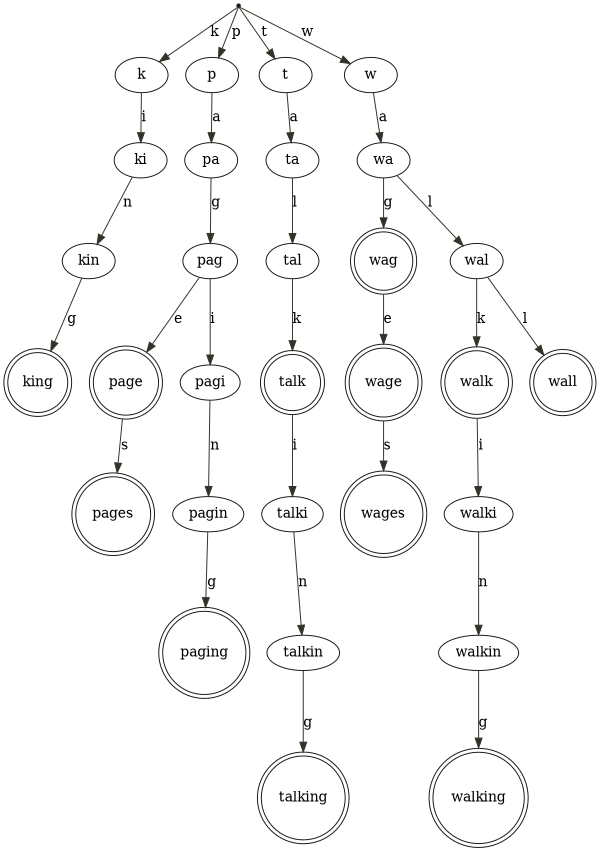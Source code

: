digraph trie {
  fixedsize=true;
  size="4,8";
  _root_[color="0.1,0.1,0.1", shape=point];
  k[color="0.1,0.1,0.1", shape=ellipse];
  ki[color="0.1,0.1,0.1", shape=ellipse];
  kin[color="0.1,0.1,0.1", shape=ellipse];
  king[color="0.1,0.1,0.1", shape=doublecircle];
  p[color="0.1,0.1,0.1", shape=ellipse];
  pa[color="0.1,0.1,0.1", shape=ellipse];
  pag[color="0.1,0.1,0.1", shape=ellipse];
  page[color="0.1,0.1,0.1", shape=doublecircle];
  pages[color="0.1,0.1,0.1", shape=doublecircle];
  pagi[color="0.1,0.1,0.1", shape=ellipse];
  pagin[color="0.1,0.1,0.1", shape=ellipse];
  paging[color="0.1,0.1,0.1", shape=doublecircle];
  t[color="0.1,0.1,0.1", shape=ellipse];
  ta[color="0.1,0.1,0.1", shape=ellipse];
  tal[color="0.1,0.1,0.1", shape=ellipse];
  talk[color="0.1,0.1,0.1", shape=doublecircle];
  talki[color="0.1,0.1,0.1", shape=ellipse];
  talkin[color="0.1,0.1,0.1", shape=ellipse];
  talking[color="0.1,0.1,0.1", shape=doublecircle];
  w[color="0.1,0.1,0.1", shape=ellipse];
  wa[color="0.1,0.1,0.1", shape=ellipse];
  wag[color="0.1,0.1,0.1", shape=doublecircle];
  wage[color="0.1,0.1,0.1", shape=doublecircle];
  wages[color="0.1,0.1,0.1", shape=doublecircle];
  wal[color="0.1,0.1,0.1", shape=ellipse];
  walk[color="0.1,0.1,0.1", shape=doublecircle];
  walki[color="0.1,0.1,0.1", shape=ellipse];
  walkin[color="0.1,0.1,0.1", shape=ellipse];
  walking[color="0.1,0.1,0.1", shape=doublecircle];
  wall[color="0.1,0.1,0.1", shape=doublecircle];
  _root_ -> k[color="0.2,0.2,0.2", label="k"];
  _root_ -> p[color="0.2,0.2,0.2", label="p"];
  _root_ -> t[color="0.2,0.2,0.2", label="t"];
  _root_ -> w[color="0.2,0.2,0.2", label="w"];
  k -> ki[color="0.2,0.2,0.2", label="i"];
  ki -> kin[color="0.2,0.2,0.2", label="n"];
  kin -> king[color="0.2,0.2,0.2", label="g"];
  p -> pa[color="0.2,0.2,0.2", label="a"];
  pa -> pag[color="0.2,0.2,0.2", label="g"];
  pag -> page[color="0.2,0.2,0.2", label="e"];
  pag -> pagi[color="0.2,0.2,0.2", label="i"];
  page -> pages[color="0.2,0.2,0.2", label="s"];
  pagi -> pagin[color="0.2,0.2,0.2", label="n"];
  pagin -> paging[color="0.2,0.2,0.2", label="g"];
  t -> ta[color="0.2,0.2,0.2", label="a"];
  ta -> tal[color="0.2,0.2,0.2", label="l"];
  tal -> talk[color="0.2,0.2,0.2", label="k"];
  talk -> talki[color="0.2,0.2,0.2", label="i"];
  talki -> talkin[color="0.2,0.2,0.2", label="n"];
  talkin -> talking[color="0.2,0.2,0.2", label="g"];
  w -> wa[color="0.2,0.2,0.2", label="a"];
  wa -> wag[color="0.2,0.2,0.2", label="g"];
  wa -> wal[color="0.2,0.2,0.2", label="l"];
  wag -> wage[color="0.2,0.2,0.2", label="e"];
  wage -> wages[color="0.2,0.2,0.2", label="s"];
  wal -> walk[color="0.2,0.2,0.2", label="k"];
  wal -> wall[color="0.2,0.2,0.2", label="l"];
  walk -> walki[color="0.2,0.2,0.2", label="i"];
  walki -> walkin[color="0.2,0.2,0.2", label="n"];
  walkin -> walking[color="0.2,0.2,0.2", label="g"];
}

